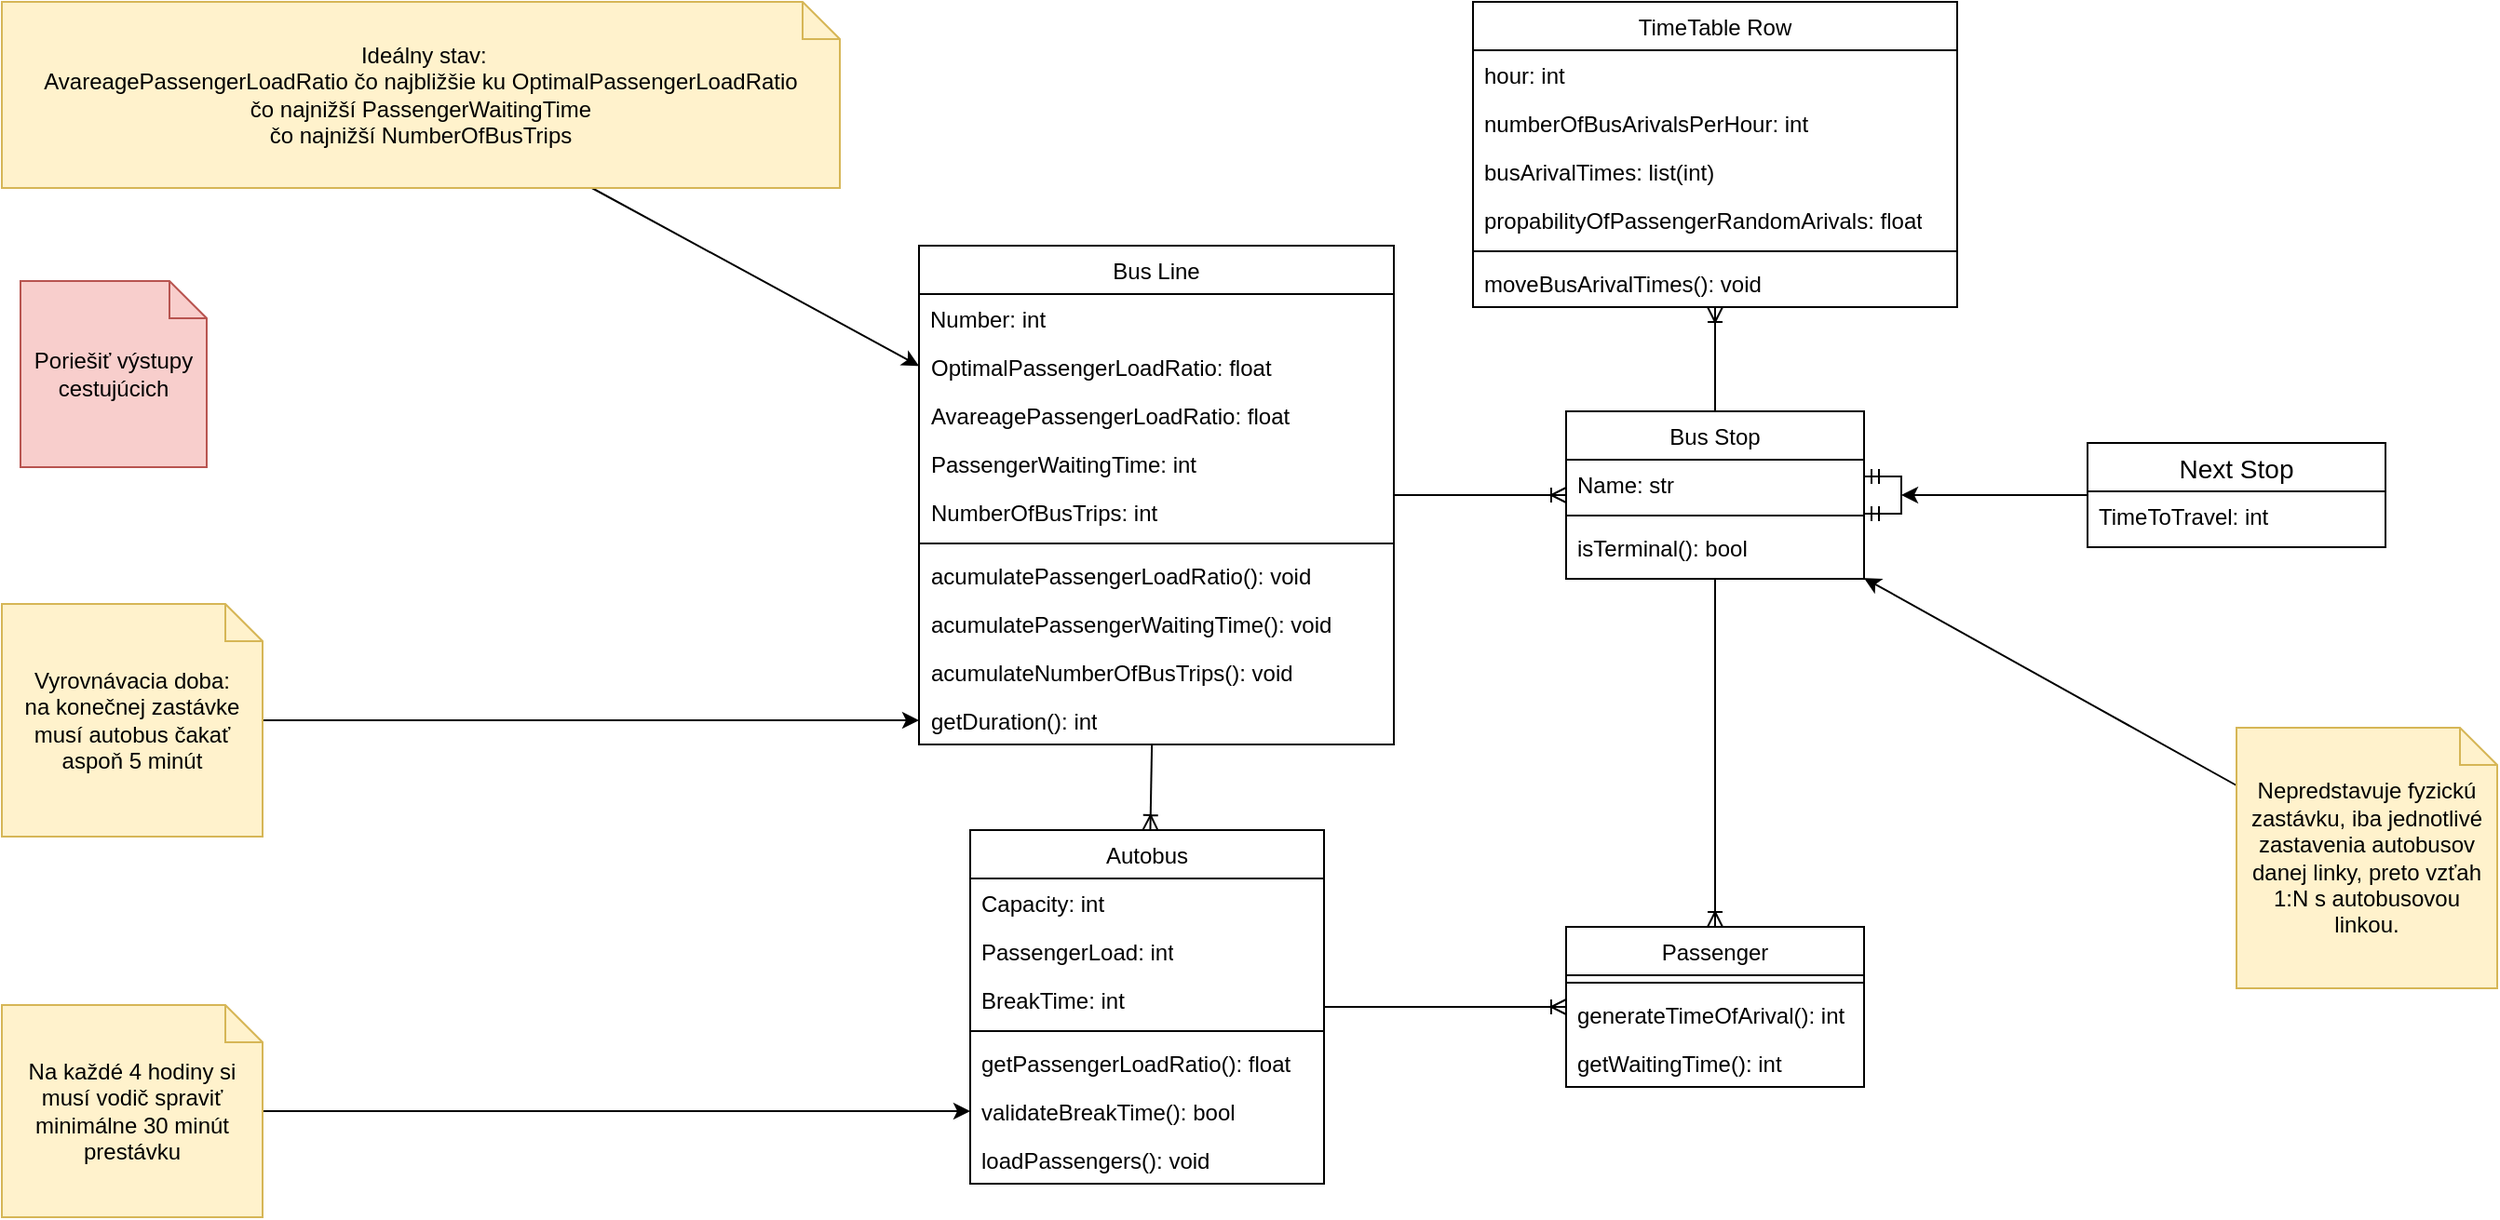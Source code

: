<mxfile version="24.7.17">
  <diagram id="C5RBs43oDa-KdzZeNtuy" name="Page-1">
    <mxGraphModel dx="2049" dy="2363" grid="1" gridSize="10" guides="1" tooltips="1" connect="1" arrows="1" fold="1" page="1" pageScale="1" pageWidth="827" pageHeight="1169" math="0" shadow="0">
      <root>
        <mxCell id="WIyWlLk6GJQsqaUBKTNV-0" />
        <mxCell id="WIyWlLk6GJQsqaUBKTNV-1" parent="WIyWlLk6GJQsqaUBKTNV-0" />
        <mxCell id="zkfFHV4jXpPFQw0GAbJ--0" value="Autobus" style="swimlane;fontStyle=0;align=center;verticalAlign=top;childLayout=stackLayout;horizontal=1;startSize=26;horizontalStack=0;resizeParent=1;resizeLast=0;collapsible=1;marginBottom=0;rounded=0;shadow=0;strokeWidth=1;" parent="WIyWlLk6GJQsqaUBKTNV-1" vertex="1">
          <mxGeometry x="660" y="-425" width="190" height="190" as="geometry">
            <mxRectangle x="230" y="140" width="160" height="26" as="alternateBounds" />
          </mxGeometry>
        </mxCell>
        <mxCell id="zkfFHV4jXpPFQw0GAbJ--1" value="Capacity: int" style="text;align=left;verticalAlign=top;spacingLeft=4;spacingRight=4;overflow=hidden;rotatable=0;points=[[0,0.5],[1,0.5]];portConstraint=eastwest;" parent="zkfFHV4jXpPFQw0GAbJ--0" vertex="1">
          <mxGeometry y="26" width="190" height="26" as="geometry" />
        </mxCell>
        <mxCell id="Zzi-WCK0dZShOxPZ4LIm-39" value="PassengerLoad: int" style="text;strokeColor=none;fillColor=none;align=left;verticalAlign=top;spacingLeft=4;spacingRight=4;overflow=hidden;rotatable=0;points=[[0,0.5],[1,0.5]];portConstraint=eastwest;whiteSpace=wrap;html=1;" parent="zkfFHV4jXpPFQw0GAbJ--0" vertex="1">
          <mxGeometry y="52" width="190" height="26" as="geometry" />
        </mxCell>
        <mxCell id="Zzi-WCK0dZShOxPZ4LIm-33" value="BreakTime: int" style="text;strokeColor=none;fillColor=none;align=left;verticalAlign=top;spacingLeft=4;spacingRight=4;overflow=hidden;rotatable=0;points=[[0,0.5],[1,0.5]];portConstraint=eastwest;whiteSpace=wrap;html=1;" parent="zkfFHV4jXpPFQw0GAbJ--0" vertex="1">
          <mxGeometry y="78" width="190" height="26" as="geometry" />
        </mxCell>
        <mxCell id="zkfFHV4jXpPFQw0GAbJ--4" value="" style="line;html=1;strokeWidth=1;align=left;verticalAlign=middle;spacingTop=-1;spacingLeft=3;spacingRight=3;rotatable=0;labelPosition=right;points=[];portConstraint=eastwest;" parent="zkfFHV4jXpPFQw0GAbJ--0" vertex="1">
          <mxGeometry y="104" width="190" height="8" as="geometry" />
        </mxCell>
        <mxCell id="Zzi-WCK0dZShOxPZ4LIm-44" value="getPassengerLoadRatio(): float" style="text;strokeColor=none;fillColor=none;align=left;verticalAlign=top;spacingLeft=4;spacingRight=4;overflow=hidden;rotatable=0;points=[[0,0.5],[1,0.5]];portConstraint=eastwest;whiteSpace=wrap;html=1;" parent="zkfFHV4jXpPFQw0GAbJ--0" vertex="1">
          <mxGeometry y="112" width="190" height="26" as="geometry" />
        </mxCell>
        <mxCell id="Zzi-WCK0dZShOxPZ4LIm-34" value="validateBreakTime(): bool" style="text;strokeColor=none;fillColor=none;align=left;verticalAlign=top;spacingLeft=4;spacingRight=4;overflow=hidden;rotatable=0;points=[[0,0.5],[1,0.5]];portConstraint=eastwest;whiteSpace=wrap;html=1;" parent="zkfFHV4jXpPFQw0GAbJ--0" vertex="1">
          <mxGeometry y="138" width="190" height="26" as="geometry" />
        </mxCell>
        <mxCell id="Zzi-WCK0dZShOxPZ4LIm-31" value="loadPassengers(): void" style="text;strokeColor=none;fillColor=none;align=left;verticalAlign=top;spacingLeft=4;spacingRight=4;overflow=hidden;rotatable=0;points=[[0,0.5],[1,0.5]];portConstraint=eastwest;whiteSpace=wrap;html=1;" parent="zkfFHV4jXpPFQw0GAbJ--0" vertex="1">
          <mxGeometry y="164" width="190" height="26" as="geometry" />
        </mxCell>
        <mxCell id="zkfFHV4jXpPFQw0GAbJ--17" value="Passenger" style="swimlane;fontStyle=0;align=center;verticalAlign=top;childLayout=stackLayout;horizontal=1;startSize=26;horizontalStack=0;resizeParent=1;resizeLast=0;collapsible=1;marginBottom=0;rounded=0;shadow=0;strokeWidth=1;" parent="WIyWlLk6GJQsqaUBKTNV-1" vertex="1">
          <mxGeometry x="980" y="-373" width="160" height="86" as="geometry">
            <mxRectangle x="550" y="140" width="160" height="26" as="alternateBounds" />
          </mxGeometry>
        </mxCell>
        <mxCell id="zkfFHV4jXpPFQw0GAbJ--23" value="" style="line;html=1;strokeWidth=1;align=left;verticalAlign=middle;spacingTop=-1;spacingLeft=3;spacingRight=3;rotatable=0;labelPosition=right;points=[];portConstraint=eastwest;" parent="zkfFHV4jXpPFQw0GAbJ--17" vertex="1">
          <mxGeometry y="26" width="160" height="8" as="geometry" />
        </mxCell>
        <mxCell id="Zzi-WCK0dZShOxPZ4LIm-29" value="generateTimeOfArival(): int" style="text;strokeColor=none;fillColor=none;align=left;verticalAlign=top;spacingLeft=4;spacingRight=4;overflow=hidden;rotatable=0;points=[[0,0.5],[1,0.5]];portConstraint=eastwest;whiteSpace=wrap;html=1;" parent="zkfFHV4jXpPFQw0GAbJ--17" vertex="1">
          <mxGeometry y="34" width="160" height="26" as="geometry" />
        </mxCell>
        <mxCell id="Zzi-WCK0dZShOxPZ4LIm-32" value="getWaitingTime(): int" style="text;strokeColor=none;fillColor=none;align=left;verticalAlign=top;spacingLeft=4;spacingRight=4;overflow=hidden;rotatable=0;points=[[0,0.5],[1,0.5]];portConstraint=eastwest;whiteSpace=wrap;html=1;" parent="zkfFHV4jXpPFQw0GAbJ--17" vertex="1">
          <mxGeometry y="60" width="160" height="26" as="geometry" />
        </mxCell>
        <mxCell id="Zzi-WCK0dZShOxPZ4LIm-0" value="Bus Stop" style="swimlane;fontStyle=0;align=center;verticalAlign=top;childLayout=stackLayout;horizontal=1;startSize=26;horizontalStack=0;resizeParent=1;resizeLast=0;collapsible=1;marginBottom=0;rounded=0;shadow=0;strokeWidth=1;" parent="WIyWlLk6GJQsqaUBKTNV-1" vertex="1">
          <mxGeometry x="980" y="-650" width="160" height="90" as="geometry">
            <mxRectangle x="230" y="140" width="160" height="26" as="alternateBounds" />
          </mxGeometry>
        </mxCell>
        <mxCell id="Zzi-WCK0dZShOxPZ4LIm-1" value="Name: str " style="text;align=left;verticalAlign=top;spacingLeft=4;spacingRight=4;overflow=hidden;rotatable=0;points=[[0,0.5],[1,0.5]];portConstraint=eastwest;" parent="Zzi-WCK0dZShOxPZ4LIm-0" vertex="1">
          <mxGeometry y="26" width="160" height="26" as="geometry" />
        </mxCell>
        <mxCell id="Zzi-WCK0dZShOxPZ4LIm-4" value="" style="line;html=1;strokeWidth=1;align=left;verticalAlign=middle;spacingTop=-1;spacingLeft=3;spacingRight=3;rotatable=0;labelPosition=right;points=[];portConstraint=eastwest;" parent="Zzi-WCK0dZShOxPZ4LIm-0" vertex="1">
          <mxGeometry y="52" width="160" height="8" as="geometry" />
        </mxCell>
        <mxCell id="Zzi-WCK0dZShOxPZ4LIm-17" value="isTerminal(): bool" style="text;strokeColor=none;fillColor=none;align=left;verticalAlign=top;spacingLeft=4;spacingRight=4;overflow=hidden;rotatable=0;points=[[0,0.5],[1,0.5]];portConstraint=eastwest;whiteSpace=wrap;html=1;" parent="Zzi-WCK0dZShOxPZ4LIm-0" vertex="1">
          <mxGeometry y="60" width="160" height="26" as="geometry" />
        </mxCell>
        <mxCell id="Zzi-WCK0dZShOxPZ4LIm-6" value="Bus Line" style="swimlane;fontStyle=0;align=center;verticalAlign=top;childLayout=stackLayout;horizontal=1;startSize=26;horizontalStack=0;resizeParent=1;resizeLast=0;collapsible=1;marginBottom=0;rounded=0;shadow=0;strokeWidth=1;" parent="WIyWlLk6GJQsqaUBKTNV-1" vertex="1">
          <mxGeometry x="632.5" y="-739" width="255" height="268" as="geometry">
            <mxRectangle x="230" y="140" width="160" height="26" as="alternateBounds" />
          </mxGeometry>
        </mxCell>
        <mxCell id="Zzi-WCK0dZShOxPZ4LIm-7" value="Number: int" style="text;align=left;verticalAlign=top;spacingLeft=4;spacingRight=4;overflow=hidden;rotatable=0;points=[[0,0.5],[1,0.5]];portConstraint=eastwest;" parent="Zzi-WCK0dZShOxPZ4LIm-6" vertex="1">
          <mxGeometry y="26" width="255" height="26" as="geometry" />
        </mxCell>
        <mxCell id="Zzi-WCK0dZShOxPZ4LIm-40" value="OptimalPassengerLoadRatio: float" style="text;strokeColor=none;fillColor=none;align=left;verticalAlign=top;spacingLeft=4;spacingRight=4;overflow=hidden;rotatable=0;points=[[0,0.5],[1,0.5]];portConstraint=eastwest;whiteSpace=wrap;html=1;" parent="Zzi-WCK0dZShOxPZ4LIm-6" vertex="1">
          <mxGeometry y="52" width="255" height="26" as="geometry" />
        </mxCell>
        <mxCell id="Zzi-WCK0dZShOxPZ4LIm-45" value="AvareagePassengerLoadRatio: float" style="text;strokeColor=none;fillColor=none;align=left;verticalAlign=top;spacingLeft=4;spacingRight=4;overflow=hidden;rotatable=0;points=[[0,0.5],[1,0.5]];portConstraint=eastwest;whiteSpace=wrap;html=1;" parent="Zzi-WCK0dZShOxPZ4LIm-6" vertex="1">
          <mxGeometry y="78" width="255" height="26" as="geometry" />
        </mxCell>
        <mxCell id="Zzi-WCK0dZShOxPZ4LIm-47" value="PassengerWaitingTime: int" style="text;strokeColor=none;fillColor=none;align=left;verticalAlign=top;spacingLeft=4;spacingRight=4;overflow=hidden;rotatable=0;points=[[0,0.5],[1,0.5]];portConstraint=eastwest;whiteSpace=wrap;html=1;" parent="Zzi-WCK0dZShOxPZ4LIm-6" vertex="1">
          <mxGeometry y="104" width="255" height="26" as="geometry" />
        </mxCell>
        <mxCell id="Zzi-WCK0dZShOxPZ4LIm-46" value="NumberOfBusTrips: int" style="text;strokeColor=none;fillColor=none;align=left;verticalAlign=top;spacingLeft=4;spacingRight=4;overflow=hidden;rotatable=0;points=[[0,0.5],[1,0.5]];portConstraint=eastwest;whiteSpace=wrap;html=1;" parent="Zzi-WCK0dZShOxPZ4LIm-6" vertex="1">
          <mxGeometry y="130" width="255" height="26" as="geometry" />
        </mxCell>
        <mxCell id="Zzi-WCK0dZShOxPZ4LIm-10" value="" style="line;html=1;strokeWidth=1;align=left;verticalAlign=middle;spacingTop=-1;spacingLeft=3;spacingRight=3;rotatable=0;labelPosition=right;points=[];portConstraint=eastwest;" parent="Zzi-WCK0dZShOxPZ4LIm-6" vertex="1">
          <mxGeometry y="156" width="255" height="8" as="geometry" />
        </mxCell>
        <mxCell id="Zzi-WCK0dZShOxPZ4LIm-41" value="acumulatePassengerLoadRatio(): void" style="text;strokeColor=none;fillColor=none;align=left;verticalAlign=top;spacingLeft=4;spacingRight=4;overflow=hidden;rotatable=0;points=[[0,0.5],[1,0.5]];portConstraint=eastwest;whiteSpace=wrap;html=1;" parent="Zzi-WCK0dZShOxPZ4LIm-6" vertex="1">
          <mxGeometry y="164" width="255" height="26" as="geometry" />
        </mxCell>
        <mxCell id="Zzi-WCK0dZShOxPZ4LIm-42" value="acumulatePassengerWaitingTime(): void" style="text;strokeColor=none;fillColor=none;align=left;verticalAlign=top;spacingLeft=4;spacingRight=4;overflow=hidden;rotatable=0;points=[[0,0.5],[1,0.5]];portConstraint=eastwest;whiteSpace=wrap;html=1;" parent="Zzi-WCK0dZShOxPZ4LIm-6" vertex="1">
          <mxGeometry y="190" width="255" height="26" as="geometry" />
        </mxCell>
        <mxCell id="Zzi-WCK0dZShOxPZ4LIm-43" value="acumulateNumberOfBusTrips(): void" style="text;strokeColor=none;fillColor=none;align=left;verticalAlign=top;spacingLeft=4;spacingRight=4;overflow=hidden;rotatable=0;points=[[0,0.5],[1,0.5]];portConstraint=eastwest;whiteSpace=wrap;html=1;" parent="Zzi-WCK0dZShOxPZ4LIm-6" vertex="1">
          <mxGeometry y="216" width="255" height="26" as="geometry" />
        </mxCell>
        <mxCell id="Zzi-WCK0dZShOxPZ4LIm-24" value="getDuration(): int" style="text;strokeColor=none;fillColor=none;align=left;verticalAlign=top;spacingLeft=4;spacingRight=4;overflow=hidden;rotatable=0;points=[[0,0.5],[1,0.5]];portConstraint=eastwest;whiteSpace=wrap;html=1;" parent="Zzi-WCK0dZShOxPZ4LIm-6" vertex="1">
          <mxGeometry y="242" width="255" height="26" as="geometry" />
        </mxCell>
        <mxCell id="Zzi-WCK0dZShOxPZ4LIm-16" value="" style="edgeStyle=entityRelationEdgeStyle;fontSize=12;html=1;endArrow=ERmandOne;startArrow=ERmandOne;rounded=0;" parent="WIyWlLk6GJQsqaUBKTNV-1" source="Zzi-WCK0dZShOxPZ4LIm-0" target="Zzi-WCK0dZShOxPZ4LIm-0" edge="1">
          <mxGeometry width="100" height="100" relative="1" as="geometry">
            <mxPoint x="700" y="-400" as="sourcePoint" />
            <mxPoint x="800" y="-500" as="targetPoint" />
          </mxGeometry>
        </mxCell>
        <mxCell id="Zzi-WCK0dZShOxPZ4LIm-18" value="" style="fontSize=12;html=1;endArrow=ERoneToMany;rounded=0;" parent="WIyWlLk6GJQsqaUBKTNV-1" source="Zzi-WCK0dZShOxPZ4LIm-6" target="Zzi-WCK0dZShOxPZ4LIm-0" edge="1">
          <mxGeometry width="100" height="100" relative="1" as="geometry">
            <mxPoint x="1020" y="-500" as="sourcePoint" />
            <mxPoint x="1120" y="-600" as="targetPoint" />
          </mxGeometry>
        </mxCell>
        <mxCell id="Zzi-WCK0dZShOxPZ4LIm-19" value="Next Stop" style="swimlane;fontStyle=0;childLayout=stackLayout;horizontal=1;startSize=26;horizontalStack=0;resizeParent=1;resizeParentMax=0;resizeLast=0;collapsible=1;marginBottom=0;align=center;fontSize=14;" parent="WIyWlLk6GJQsqaUBKTNV-1" vertex="1">
          <mxGeometry x="1260" y="-633" width="160" height="56" as="geometry" />
        </mxCell>
        <mxCell id="Zzi-WCK0dZShOxPZ4LIm-20" value="TimeToTravel: int" style="text;strokeColor=none;fillColor=none;spacingLeft=4;spacingRight=4;overflow=hidden;rotatable=0;points=[[0,0.5],[1,0.5]];portConstraint=eastwest;fontSize=12;whiteSpace=wrap;html=1;" parent="Zzi-WCK0dZShOxPZ4LIm-19" vertex="1">
          <mxGeometry y="26" width="160" height="30" as="geometry" />
        </mxCell>
        <mxCell id="Zzi-WCK0dZShOxPZ4LIm-23" value="" style="endArrow=classic;html=1;rounded=0;" parent="WIyWlLk6GJQsqaUBKTNV-1" source="Zzi-WCK0dZShOxPZ4LIm-19" edge="1">
          <mxGeometry width="50" height="50" relative="1" as="geometry">
            <mxPoint x="1050" y="-520" as="sourcePoint" />
            <mxPoint x="1160" y="-605" as="targetPoint" />
          </mxGeometry>
        </mxCell>
        <mxCell id="Zzi-WCK0dZShOxPZ4LIm-26" value="" style="fontSize=12;html=1;endArrow=ERoneToMany;rounded=0;" parent="WIyWlLk6GJQsqaUBKTNV-1" source="Zzi-WCK0dZShOxPZ4LIm-6" target="zkfFHV4jXpPFQw0GAbJ--0" edge="1">
          <mxGeometry width="100" height="100" relative="1" as="geometry">
            <mxPoint x="580" y="-430" as="sourcePoint" />
            <mxPoint x="680" y="-530" as="targetPoint" />
          </mxGeometry>
        </mxCell>
        <mxCell id="Zzi-WCK0dZShOxPZ4LIm-27" value="" style="fontSize=12;html=1;endArrow=ERoneToMany;rounded=0;" parent="WIyWlLk6GJQsqaUBKTNV-1" source="Zzi-WCK0dZShOxPZ4LIm-0" target="zkfFHV4jXpPFQw0GAbJ--17" edge="1">
          <mxGeometry width="100" height="100" relative="1" as="geometry">
            <mxPoint x="910" y="-540" as="sourcePoint" />
            <mxPoint x="910" y="-450" as="targetPoint" />
          </mxGeometry>
        </mxCell>
        <mxCell id="Zzi-WCK0dZShOxPZ4LIm-28" value="" style="fontSize=12;html=1;endArrow=ERoneToMany;rounded=0;" parent="WIyWlLk6GJQsqaUBKTNV-1" source="zkfFHV4jXpPFQw0GAbJ--0" target="zkfFHV4jXpPFQw0GAbJ--17" edge="1">
          <mxGeometry width="100" height="100" relative="1" as="geometry">
            <mxPoint x="900" y="-560" as="sourcePoint" />
            <mxPoint x="900" y="-470" as="targetPoint" />
          </mxGeometry>
        </mxCell>
        <mxCell id="Zzi-WCK0dZShOxPZ4LIm-36" style="rounded=0;orthogonalLoop=1;jettySize=auto;html=1;" parent="WIyWlLk6GJQsqaUBKTNV-1" source="Zzi-WCK0dZShOxPZ4LIm-35" target="Zzi-WCK0dZShOxPZ4LIm-34" edge="1">
          <mxGeometry relative="1" as="geometry" />
        </mxCell>
        <mxCell id="Zzi-WCK0dZShOxPZ4LIm-35" value="Na každé 4 hodiny si musí vodič spraviť minimálne 30 minút prestávku" style="shape=note;size=20;whiteSpace=wrap;html=1;fillColor=#fff2cc;strokeColor=#d6b656;" parent="WIyWlLk6GJQsqaUBKTNV-1" vertex="1">
          <mxGeometry x="140" y="-331" width="140" height="114" as="geometry" />
        </mxCell>
        <mxCell id="Zzi-WCK0dZShOxPZ4LIm-38" style="rounded=0;orthogonalLoop=1;jettySize=auto;html=1;" parent="WIyWlLk6GJQsqaUBKTNV-1" source="Zzi-WCK0dZShOxPZ4LIm-37" target="Zzi-WCK0dZShOxPZ4LIm-24" edge="1">
          <mxGeometry relative="1" as="geometry" />
        </mxCell>
        <mxCell id="Zzi-WCK0dZShOxPZ4LIm-37" value="&lt;div&gt;Vyrovnávacia doba:&lt;/div&gt;&lt;div&gt;na konečnej zastávke musí autobus čakať aspoň 5 minút&lt;br&gt;&lt;/div&gt;" style="shape=note;size=20;whiteSpace=wrap;html=1;fillColor=#fff2cc;strokeColor=#d6b656;" parent="WIyWlLk6GJQsqaUBKTNV-1" vertex="1">
          <mxGeometry x="140" y="-546.5" width="140" height="125" as="geometry" />
        </mxCell>
        <mxCell id="Zzi-WCK0dZShOxPZ4LIm-49" style="rounded=0;orthogonalLoop=1;jettySize=auto;html=1;" parent="WIyWlLk6GJQsqaUBKTNV-1" source="Zzi-WCK0dZShOxPZ4LIm-48" target="Zzi-WCK0dZShOxPZ4LIm-6" edge="1">
          <mxGeometry relative="1" as="geometry" />
        </mxCell>
        <mxCell id="Zzi-WCK0dZShOxPZ4LIm-48" value="&lt;div&gt;&amp;nbsp;Ideálny stav:&lt;br&gt;&lt;/div&gt;&lt;div&gt;AvareagePassengerLoadRatio čo najbližšie ku OptimalPassengerLoadRatio&lt;br&gt;&lt;/div&gt;&lt;div&gt;čo najnižší PassengerWaitingTime&lt;/div&gt;&lt;div&gt;čo najnižší NumberOfBusTrips &lt;/div&gt;" style="shape=note;size=20;whiteSpace=wrap;html=1;fillColor=#fff2cc;strokeColor=#d6b656;" parent="WIyWlLk6GJQsqaUBKTNV-1" vertex="1">
          <mxGeometry x="140" y="-870" width="450" height="100" as="geometry" />
        </mxCell>
        <mxCell id="Zzi-WCK0dZShOxPZ4LIm-50" value="TimeTable Row" style="swimlane;fontStyle=0;align=center;verticalAlign=top;childLayout=stackLayout;horizontal=1;startSize=26;horizontalStack=0;resizeParent=1;resizeLast=0;collapsible=1;marginBottom=0;rounded=0;shadow=0;strokeWidth=1;" parent="WIyWlLk6GJQsqaUBKTNV-1" vertex="1">
          <mxGeometry x="930" y="-870" width="260" height="164" as="geometry">
            <mxRectangle x="230" y="140" width="160" height="26" as="alternateBounds" />
          </mxGeometry>
        </mxCell>
        <mxCell id="Zzi-WCK0dZShOxPZ4LIm-51" value="hour: int" style="text;align=left;verticalAlign=top;spacingLeft=4;spacingRight=4;overflow=hidden;rotatable=0;points=[[0,0.5],[1,0.5]];portConstraint=eastwest;" parent="Zzi-WCK0dZShOxPZ4LIm-50" vertex="1">
          <mxGeometry y="26" width="260" height="26" as="geometry" />
        </mxCell>
        <mxCell id="Zzi-WCK0dZShOxPZ4LIm-56" value="numberOfBusArivalsPerHour: int" style="text;strokeColor=none;fillColor=none;align=left;verticalAlign=top;spacingLeft=4;spacingRight=4;overflow=hidden;rotatable=0;points=[[0,0.5],[1,0.5]];portConstraint=eastwest;whiteSpace=wrap;html=1;" parent="Zzi-WCK0dZShOxPZ4LIm-50" vertex="1">
          <mxGeometry y="52" width="260" height="26" as="geometry" />
        </mxCell>
        <mxCell id="Zzi-WCK0dZShOxPZ4LIm-58" value="busArivalTimes: list(int)" style="text;strokeColor=none;fillColor=none;align=left;verticalAlign=top;spacingLeft=4;spacingRight=4;overflow=hidden;rotatable=0;points=[[0,0.5],[1,0.5]];portConstraint=eastwest;whiteSpace=wrap;html=1;" parent="Zzi-WCK0dZShOxPZ4LIm-50" vertex="1">
          <mxGeometry y="78" width="260" height="26" as="geometry" />
        </mxCell>
        <mxCell id="Zzi-WCK0dZShOxPZ4LIm-57" value="propabilityOfPassengerRandomArivals: float" style="text;strokeColor=none;fillColor=none;align=left;verticalAlign=top;spacingLeft=4;spacingRight=4;overflow=hidden;rotatable=0;points=[[0,0.5],[1,0.5]];portConstraint=eastwest;whiteSpace=wrap;html=1;" parent="Zzi-WCK0dZShOxPZ4LIm-50" vertex="1">
          <mxGeometry y="104" width="260" height="26" as="geometry" />
        </mxCell>
        <mxCell id="Zzi-WCK0dZShOxPZ4LIm-52" value="" style="line;html=1;strokeWidth=1;align=left;verticalAlign=middle;spacingTop=-1;spacingLeft=3;spacingRight=3;rotatable=0;labelPosition=right;points=[];portConstraint=eastwest;" parent="Zzi-WCK0dZShOxPZ4LIm-50" vertex="1">
          <mxGeometry y="130" width="260" height="8" as="geometry" />
        </mxCell>
        <mxCell id="Zzi-WCK0dZShOxPZ4LIm-53" value="moveBusArivalTimes(): void" style="text;strokeColor=none;fillColor=none;align=left;verticalAlign=top;spacingLeft=4;spacingRight=4;overflow=hidden;rotatable=0;points=[[0,0.5],[1,0.5]];portConstraint=eastwest;whiteSpace=wrap;html=1;" parent="Zzi-WCK0dZShOxPZ4LIm-50" vertex="1">
          <mxGeometry y="138" width="260" height="26" as="geometry" />
        </mxCell>
        <mxCell id="Zzi-WCK0dZShOxPZ4LIm-55" style="rounded=0;orthogonalLoop=1;jettySize=auto;html=1;" parent="WIyWlLk6GJQsqaUBKTNV-1" source="Zzi-WCK0dZShOxPZ4LIm-54" target="Zzi-WCK0dZShOxPZ4LIm-0" edge="1">
          <mxGeometry relative="1" as="geometry" />
        </mxCell>
        <mxCell id="Zzi-WCK0dZShOxPZ4LIm-54" value="Nepredstavuje fyzickú zastávku, iba jednotlivé zastavenia autobusov danej linky, preto vzťah 1:N s autobusovou linkou." style="shape=note;size=20;whiteSpace=wrap;html=1;fillColor=#fff2cc;strokeColor=#d6b656;" parent="WIyWlLk6GJQsqaUBKTNV-1" vertex="1">
          <mxGeometry x="1340" y="-480" width="140" height="140" as="geometry" />
        </mxCell>
        <mxCell id="Zzi-WCK0dZShOxPZ4LIm-59" value="" style="fontSize=12;html=1;endArrow=ERoneToMany;rounded=0;" parent="WIyWlLk6GJQsqaUBKTNV-1" source="Zzi-WCK0dZShOxPZ4LIm-0" target="Zzi-WCK0dZShOxPZ4LIm-50" edge="1">
          <mxGeometry width="100" height="100" relative="1" as="geometry">
            <mxPoint x="1060" y="-420" as="sourcePoint" />
            <mxPoint x="1160" y="-520" as="targetPoint" />
          </mxGeometry>
        </mxCell>
        <mxCell id="Zzi-WCK0dZShOxPZ4LIm-60" value="Poriešiť výstupy cestujúcich" style="shape=note;size=20;whiteSpace=wrap;html=1;fillColor=#f8cecc;strokeColor=#b85450;" parent="WIyWlLk6GJQsqaUBKTNV-1" vertex="1">
          <mxGeometry x="150" y="-720" width="100" height="100" as="geometry" />
        </mxCell>
      </root>
    </mxGraphModel>
  </diagram>
</mxfile>
